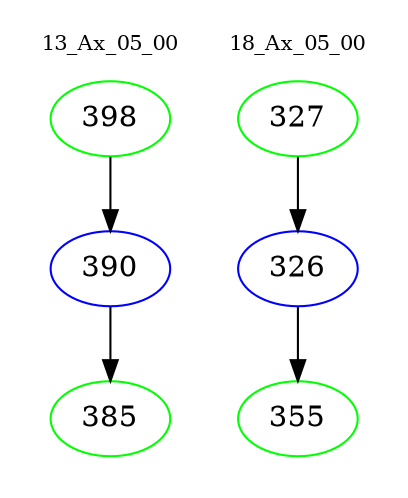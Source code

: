 digraph{
subgraph cluster_0 {
color = white
label = "13_Ax_05_00";
fontsize=10;
T0_398 [label="398", color="green"]
T0_398 -> T0_390 [color="black"]
T0_390 [label="390", color="blue"]
T0_390 -> T0_385 [color="black"]
T0_385 [label="385", color="green"]
}
subgraph cluster_1 {
color = white
label = "18_Ax_05_00";
fontsize=10;
T1_327 [label="327", color="green"]
T1_327 -> T1_326 [color="black"]
T1_326 [label="326", color="blue"]
T1_326 -> T1_355 [color="black"]
T1_355 [label="355", color="green"]
}
}
